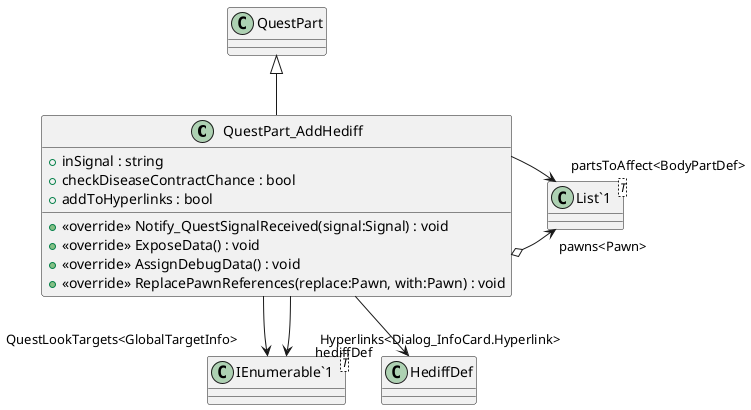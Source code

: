 @startuml
class QuestPart_AddHediff {
    + inSignal : string
    + checkDiseaseContractChance : bool
    + addToHyperlinks : bool
    + <<override>> Notify_QuestSignalReceived(signal:Signal) : void
    + <<override>> ExposeData() : void
    + <<override>> AssignDebugData() : void
    + <<override>> ReplacePawnReferences(replace:Pawn, with:Pawn) : void
}
class "List`1"<T> {
}
class "IEnumerable`1"<T> {
}
QuestPart <|-- QuestPart_AddHediff
QuestPart_AddHediff o-> "pawns<Pawn>" "List`1"
QuestPart_AddHediff --> "partsToAffect<BodyPartDef>" "List`1"
QuestPart_AddHediff --> "hediffDef" HediffDef
QuestPart_AddHediff --> "QuestLookTargets<GlobalTargetInfo>" "IEnumerable`1"
QuestPart_AddHediff --> "Hyperlinks<Dialog_InfoCard.Hyperlink>" "IEnumerable`1"
@enduml
